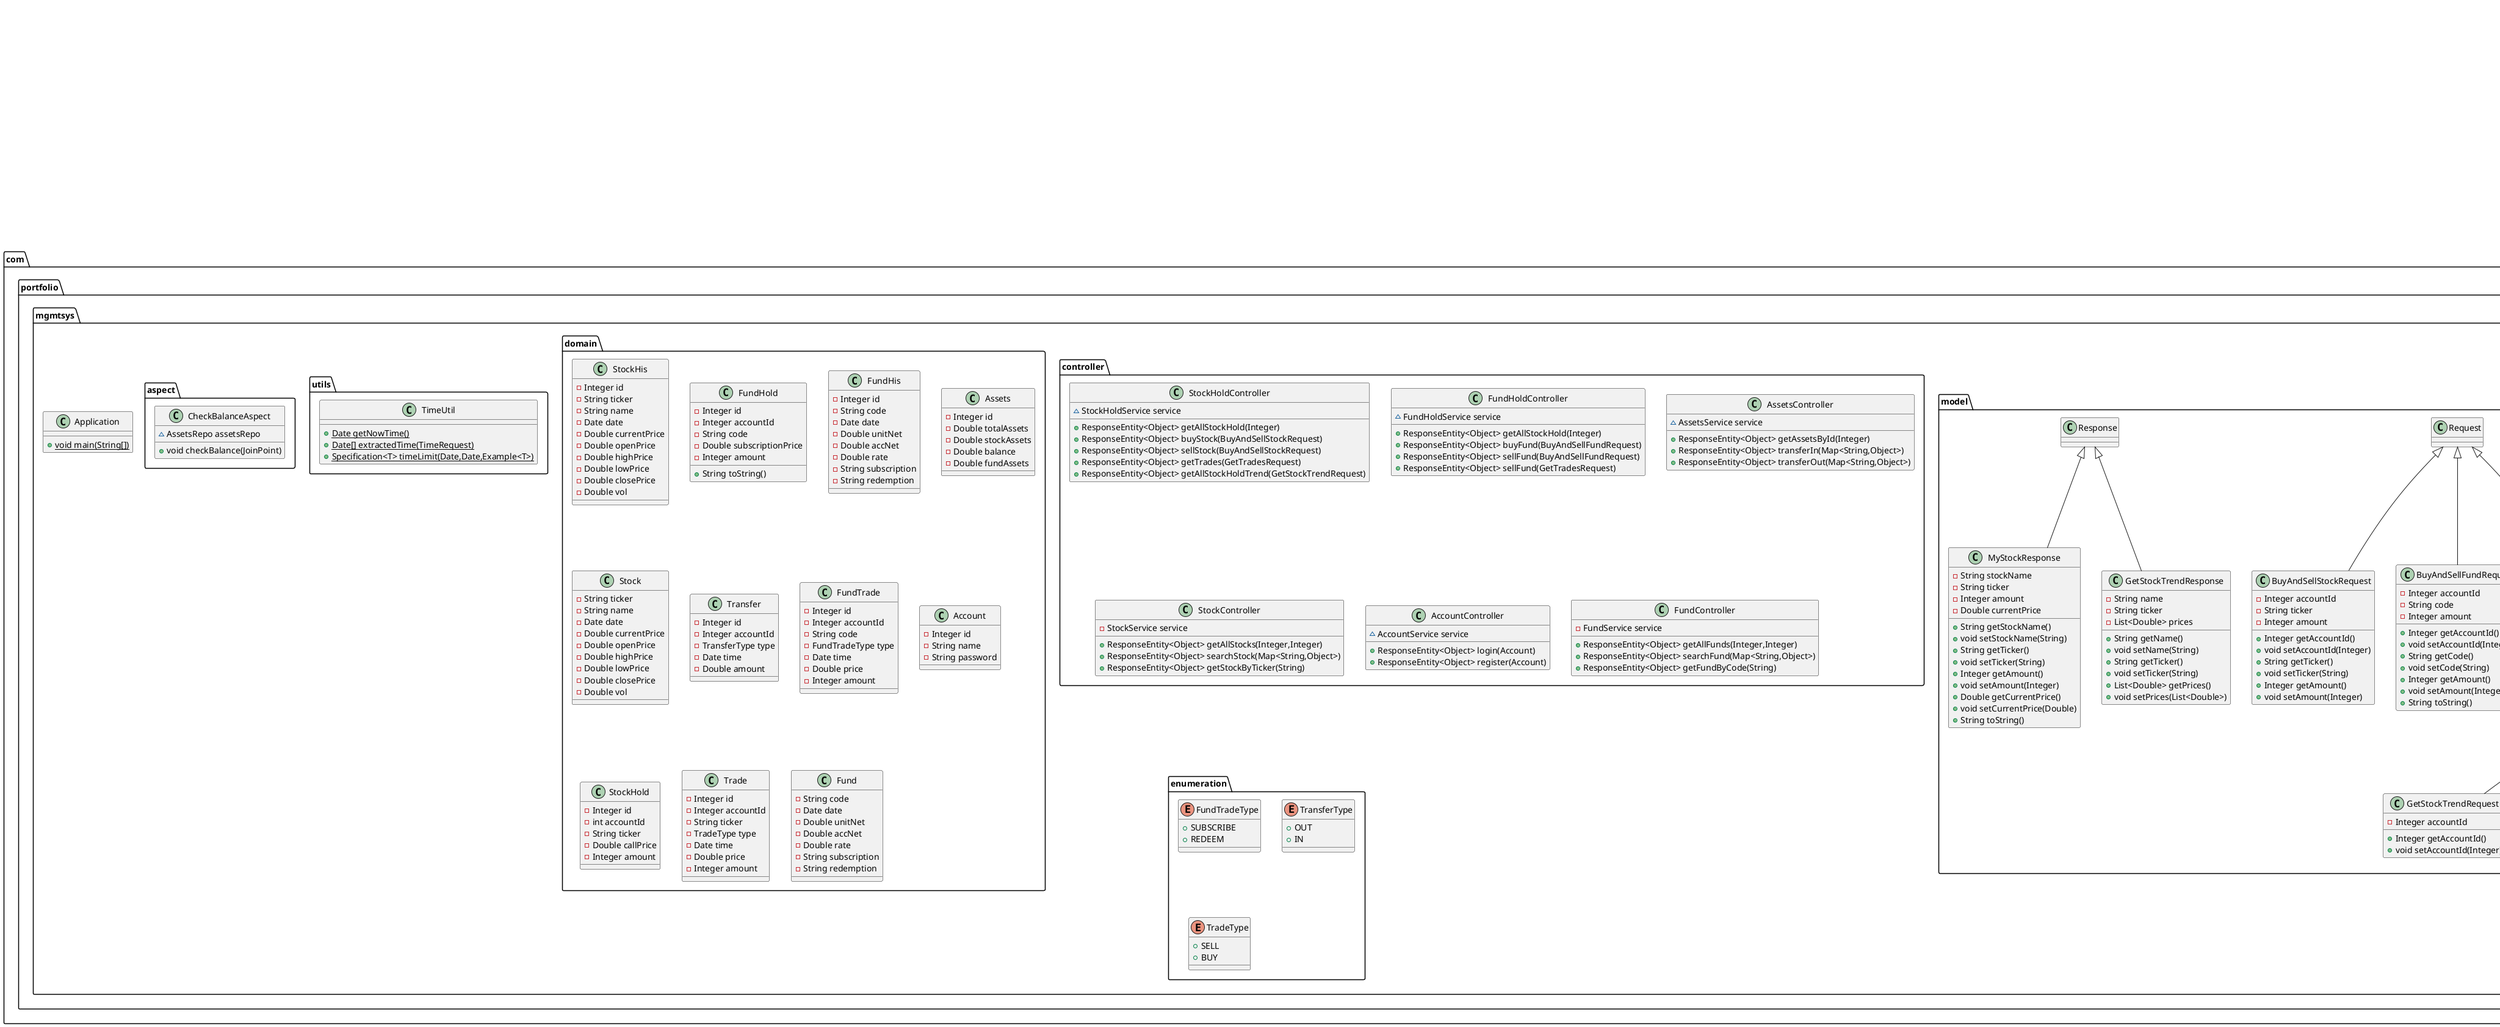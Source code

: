@startuml
interface com.portfolio.mgmtsys.repository.TransferRepo {
}
interface com.portfolio.mgmtsys.service.StockService {
~ List<Stock> getAllStocks(Integer,Integer)
~ List<Stock> searchStock(Map<String,Object>)
~ Stock getStockByTicker(String)
}
class com.portfolio.mgmtsys.model.Request {
}
interface com.portfolio.mgmtsys.service.FundHoldService {
~ List<FundHold> getAllFundHold(Integer)
~ boolean buyFund(BuyAndSellFundRequest)
~ boolean sellFund(BuyAndSellFundRequest)
~ LinkedList<FundTrade> getTrades(GetTradesRequest)
}
class com.portfolio.mgmtsys.controller.StockHoldController {
~ StockHoldService service
+ ResponseEntity<Object> getAllStockHold(Integer)
+ ResponseEntity<Object> buyStock(BuyAndSellStockRequest)
+ ResponseEntity<Object> sellStock(BuyAndSellStockRequest)
+ ResponseEntity<Object> getTrades(GetTradesRequest)
+ ResponseEntity<Object> getAllStockHoldTrend(GetStockTrendRequest)
}
class com.portfolio.mgmtsys.domain.StockHis {
- Integer id
- String ticker
- String name
- Date date
- Double currentPrice
- Double openPrice
- Double highPrice
- Double lowPrice
- Double closePrice
- Double vol
}
enum com.portfolio.mgmtsys.enumeration.FundTradeType {
+  SUBSCRIBE
+  REDEEM
}
interface com.portfolio.mgmtsys.service.StockHoldService {
~ LinkedList<MyStockResponse> getAllStockHold(Integer)
~ boolean buyStock(BuyAndSellStockRequest)
~ boolean sellStock(BuyAndSellStockRequest)
~ LinkedList<Trade> getTrades(GetTradesRequest)
~ LinkedList<GetStockTrendResponse> getAllStockHoldTrend(GetStockTrendRequest)
}
class com.portfolio.mgmtsys.domain.FundHold {
- Integer id
- Integer accountId
- String code
- Double subscriptionPrice
- Integer amount
+ String toString()
}
interface com.portfolio.mgmtsys.repository.StockHisRepo {
}
class com.portfolio.mgmtsys.model.MyStockResponse {
- String stockName
- String ticker
- Integer amount
- Double currentPrice
+ String getStockName()
+ void setStockName(String)
+ String getTicker()
+ void setTicker(String)
+ Integer getAmount()
+ void setAmount(Integer)
+ Double getCurrentPrice()
+ void setCurrentPrice(Double)
+ String toString()
}
interface com.portfolio.mgmtsys.service.FundService {
~ List<Fund> getAllFunds(Integer,Integer)
~ List<Fund> searchFund(Map<String,Object>)
~ Fund getFundByCode(String)
}
interface com.portfolio.mgmtsys.repository.AssetsRepo {
}
interface com.portfolio.mgmtsys.repository.FundTradeRepo {
}
class com.portfolio.mgmtsys.domain.FundHis {
- Integer id
- String code
- Date date
- Double unitNet
- Double accNet
- Double rate
- String subscription
- String redemption
}
interface com.portfolio.mgmtsys.repository.FundRepo {
}
interface com.portfolio.mgmtsys.service.AssetsService {
~ Assets getAssetsById(Integer)
~ Assets transferIn(Map<String,Object>)
~ Assets transferOut(Map<String,Object>)
}
enum com.portfolio.mgmtsys.enumeration.TransferType {
+  OUT
+  IN
}
class com.portfolio.mgmtsys.model.BuyAndSellStockRequest {
- Integer accountId
- String ticker
- Integer amount
+ Integer getAccountId()
+ void setAccountId(Integer)
+ String getTicker()
+ void setTicker(String)
+ Integer getAmount()
+ void setAmount(Integer)
}
class com.portfolio.mgmtsys.domain.Assets {
- Integer id
- Double totalAssets
- Double stockAssets
- Double balance
- Double fundAssets
}
interface com.portfolio.mgmtsys.repository.AccountRepo {
}
class com.portfolio.mgmtsys.service.impl.FundHoldServiceImpl {
~ FundHoldRepo fundHoldRepo
~ AssetsRepo assetsRepo
~ FundRepo fundRepo
~ FundTradeRepo fundTradeRepo
+ List<FundHold> getAllFundHold(Integer)
+ boolean buyFund(BuyAndSellFundRequest)
+ boolean sellFund(BuyAndSellFundRequest)
+ LinkedList<FundTrade> getTrades(GetTradesRequest)
- List<FundTrade> findTradesByCodeAndAccount(String,Integer,Date,Date)
}
interface com.portfolio.mgmtsys.repository.StockRepo {
}
class com.portfolio.mgmtsys.service.impl.StockHoldServiceImpl {
~ StockRepo stockRepo
~ StockHoldRepo stockHoldRepo
~ AssetsRepo assetsRepo
~ TradeRepo tradeRepo
~ StockHisRepo stockHisRepo
- Stock findStockByTicker(String)
- StockHold findStockHoldByTickerAndAccount(String,Integer)
- List<Trade> findTradesByTickerAndAccount(String,Integer,Date,Date)
- List<StockHis> findStockHis(String,Date,Date)
+ LinkedList<MyStockResponse> getAllStockHold(Integer)
+ boolean buyStock(BuyAndSellStockRequest)
+ boolean sellStock(BuyAndSellStockRequest)
+ LinkedList<Trade> getTrades(GetTradesRequest)
+ LinkedList<GetStockTrendResponse> getAllStockHoldTrend(GetStockTrendRequest)
}
class com.portfolio.mgmtsys.domain.Stock {
- String ticker
- String name
- Date date
- Double currentPrice
- Double openPrice
- Double highPrice
- Double lowPrice
- Double closePrice
- Double vol
}
class com.portfolio.mgmtsys.utils.TimeUtil {
+ {static} Date getNowTime()
+ {static} Date[] extractedTime(TimeRequest)
+ {static} Specification<T> timeLimit(Date,Date,Example<T>)
}
class com.portfolio.mgmtsys.domain.Transfer {
- Integer id
- Integer accountId
- TransferType type
- Date time
- Double amount
}
class com.portfolio.mgmtsys.domain.FundTrade {
- Integer id
- Integer accountId
- String code
- FundTradeType type
- Date time
- Double price
- Integer amount
}
class com.portfolio.mgmtsys.aspect.CheckBalanceAspect {
~ AssetsRepo assetsRepo
+ void checkBalance(JoinPoint)
}
class com.portfolio.mgmtsys.domain.Account {
- Integer id
- String name
- String password
}
class com.portfolio.mgmtsys.service.impl.AssetsServiceImpl {
~ AssetsRepo repo
~ TransferRepo transferRepo
+ Assets getAssetsById(Integer)
+ Assets transferIn(Map<String,Object>)
+ Assets transferOut(Map<String,Object>)
}
class com.portfolio.mgmtsys.model.BuyAndSellFundRequest {
- Integer accountId
- String code
- Integer amount
+ Integer getAccountId()
+ void setAccountId(Integer)
+ String getCode()
+ void setCode(String)
+ Integer getAmount()
+ void setAmount(Integer)
+ String toString()
}
class com.portfolio.mgmtsys.model.GetTradesRequest {
- Integer accountId
+ Integer getAccountId()
+ void setAccountId(Integer)
+ String toString()
}
class com.portfolio.mgmtsys.controller.FundHoldController {
~ FundHoldService service
+ ResponseEntity<Object> getAllStockHold(Integer)
+ ResponseEntity<Object> buyFund(BuyAndSellFundRequest)
+ ResponseEntity<Object> sellFund(BuyAndSellFundRequest)
+ ResponseEntity<Object> sellFund(GetTradesRequest)
}
class com.portfolio.mgmtsys.domain.StockHold {
- Integer id
- int accountId
- String ticker
- Double callPrice
- Integer amount
}
class com.portfolio.mgmtsys.controller.AssetsController {
~ AssetsService service
+ ResponseEntity<Object> getAssetsById(Integer)
+ ResponseEntity<Object> transferIn(Map<String,Object>)
+ ResponseEntity<Object> transferOut(Map<String,Object>)
}
interface com.portfolio.mgmtsys.repository.TradeRepo {
}
enum com.portfolio.mgmtsys.enumeration.TradeType {
+  SELL
+  BUY
}
class com.portfolio.mgmtsys.model.GetStockTrendRequest {
- Integer accountId
+ Integer getAccountId()
+ void setAccountId(Integer)
}
class com.portfolio.mgmtsys.service.impl.AccountServiceImpl {
~ AccountRepo repo
~ AssetsRepo assetsRepo
+ Integer login(Account)
+ Account register(Account)
}
class com.portfolio.mgmtsys.domain.Trade {
- Integer id
- Integer accountId
- String ticker
- TradeType type
- Date time
- Double price
- Integer amount
}
class com.portfolio.mgmtsys.controller.StockController {
- StockService service
+ ResponseEntity<Object> getAllStocks(Integer,Integer)
+ ResponseEntity<Object> searchStock(Map<String,Object>)
+ ResponseEntity<Object> getStockByTicker(String)
}
class com.portfolio.mgmtsys.model.Response {
}
class com.portfolio.mgmtsys.controller.AccountController {
~ AccountService service
+ ResponseEntity<Object> login(Account)
+ ResponseEntity<Object> register(Account)
}
class com.portfolio.mgmtsys.Application {
+ {static} void main(String[])
}
class com.portfolio.mgmtsys.service.impl.FundServiceImpl {
- FundRepo repo
+ List<Fund> getAllFunds(Integer,Integer)
+ List<Fund> searchFund(Map<String,Object>)
+ Fund getFundByCode(String)
}
class com.portfolio.mgmtsys.domain.Fund {
- String code
- Date date
- Double unitNet
- Double accNet
- Double rate
- String subscription
- String redemption
}
class com.portfolio.mgmtsys.model.TimeRequest {
~ Date startTime
~ Date endTime
+ Date getStartTime()
+ void setStartTime(Date)
+ Date getEndTime()
+ void setEndTime(Date)
}
class com.portfolio.mgmtsys.controller.FundController {
- FundService service
+ ResponseEntity<Object> getAllFunds(Integer,Integer)
+ ResponseEntity<Object> searchFund(Map<String,Object>)
+ ResponseEntity<Object> getFundByCode(String)
}
interface com.portfolio.mgmtsys.repository.FundHoldRepo {
~ ArrayList<FundHold> findAllByAccountId(Integer)
}
interface com.portfolio.mgmtsys.repository.StockHoldRepo {
~ ArrayList<StockHold> findAllByAccountId(Integer)
}
class com.portfolio.mgmtsys.service.impl.StockServiceImpl {
- StockRepo repo
+ List<Stock> getAllStocks(Integer,Integer)
+ List<Stock> searchStock(Map<String,Object>)
+ Stock getStockByTicker(String)
}
interface com.portfolio.mgmtsys.service.AccountService {
~ Integer login(Account)
~ Account register(Account)
}
class com.portfolio.mgmtsys.model.GetStockTrendResponse {
- String name
- String ticker
- List<Double> prices
+ String getName()
+ void setName(String)
+ String getTicker()
+ void setTicker(String)
+ List<Double> getPrices()
+ void setPrices(List<Double>)
}


org.springframework.data.jpa.repository.JpaRepository <|-- com.portfolio.mgmtsys.repository.TransferRepo
org.springframework.data.jpa.repository.JpaRepository <|-- com.portfolio.mgmtsys.repository.StockHisRepo
org.springframework.data.jpa.repository.JpaSpecificationExecutor <|-- com.portfolio.mgmtsys.repository.StockHisRepo
com.portfolio.mgmtsys.model.Response <|-- com.portfolio.mgmtsys.model.MyStockResponse
org.springframework.data.jpa.repository.JpaRepository <|-- com.portfolio.mgmtsys.repository.AssetsRepo
org.springframework.data.jpa.repository.JpaRepository <|-- com.portfolio.mgmtsys.repository.FundTradeRepo
org.springframework.data.jpa.repository.JpaSpecificationExecutor <|-- com.portfolio.mgmtsys.repository.FundTradeRepo
org.springframework.data.jpa.repository.JpaRepository <|-- com.portfolio.mgmtsys.repository.FundRepo
com.portfolio.mgmtsys.model.Request <|-- com.portfolio.mgmtsys.model.BuyAndSellStockRequest
org.springframework.data.jpa.repository.JpaRepository <|-- com.portfolio.mgmtsys.repository.AccountRepo
com.portfolio.mgmtsys.service.FundHoldService <|.. com.portfolio.mgmtsys.service.impl.FundHoldServiceImpl
org.springframework.data.jpa.repository.JpaRepository <|-- com.portfolio.mgmtsys.repository.StockRepo
com.portfolio.mgmtsys.service.StockHoldService <|.. com.portfolio.mgmtsys.service.impl.StockHoldServiceImpl
com.portfolio.mgmtsys.service.AssetsService <|.. com.portfolio.mgmtsys.service.impl.AssetsServiceImpl
com.portfolio.mgmtsys.model.Request <|-- com.portfolio.mgmtsys.model.BuyAndSellFundRequest
com.portfolio.mgmtsys.model.TimeRequest <|-- com.portfolio.mgmtsys.model.GetTradesRequest
org.springframework.data.jpa.repository.JpaRepository <|-- com.portfolio.mgmtsys.repository.TradeRepo
org.springframework.data.jpa.repository.JpaSpecificationExecutor <|-- com.portfolio.mgmtsys.repository.TradeRepo
com.portfolio.mgmtsys.model.TimeRequest <|-- com.portfolio.mgmtsys.model.GetStockTrendRequest
com.portfolio.mgmtsys.service.AccountService <|.. com.portfolio.mgmtsys.service.impl.AccountServiceImpl
com.portfolio.mgmtsys.service.FundService <|.. com.portfolio.mgmtsys.service.impl.FundServiceImpl
com.portfolio.mgmtsys.model.Request <|-- com.portfolio.mgmtsys.model.TimeRequest
org.springframework.data.jpa.repository.JpaRepository <|-- com.portfolio.mgmtsys.repository.FundHoldRepo
org.springframework.data.jpa.repository.JpaRepository <|-- com.portfolio.mgmtsys.repository.StockHoldRepo
com.portfolio.mgmtsys.service.StockService <|.. com.portfolio.mgmtsys.service.impl.StockServiceImpl
com.portfolio.mgmtsys.model.Response <|-- com.portfolio.mgmtsys.model.GetStockTrendResponse
@enduml